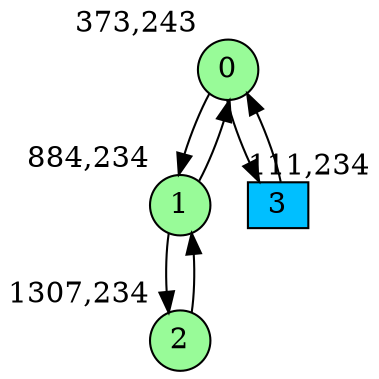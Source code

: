 digraph G {
graph [bgcolor=white]
node [shape=circle, style = filled, fillcolor=white,fixedsize=true, width=0.4, height=0.3 ]
0[xlabel="373,243", pos = "4.09375,0!", fillcolor=palegreen ];
1[xlabel="884,234", pos = "12.0781,0.140625!", fillcolor=palegreen ];
2[xlabel="1307,234", pos = "18.6875,0.140625!", fillcolor=palegreen ];
3[xlabel="111,234", pos = "0,0.140625!", fillcolor=deepskyblue, shape=box ];
0->1 ;
0->3 ;
1->0 ;
1->2 ;
2->1 ;
3->0 ;
}
